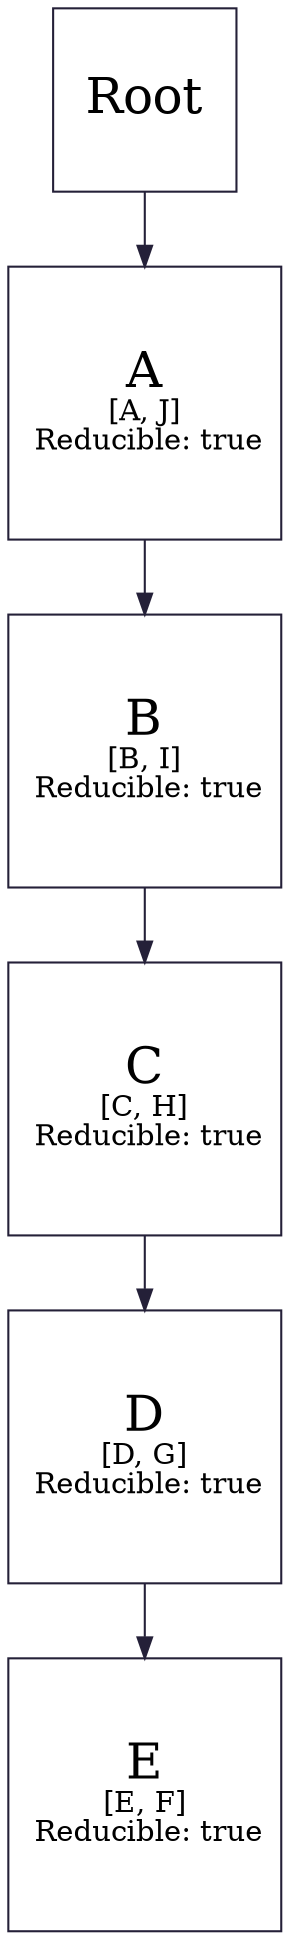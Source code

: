 digraph G {
    graph[color="#242038"]
    node[color="#242038", shape=square]
    edge[color="#242038"]
    Root [label=<<font point-size="24.0"> Root </font>>]
    A [label=<<font point-size="24.0"> A </font><br/> [A, J] <br/> Reducible: true>]
    B [label=<<font point-size="24.0"> B </font><br/> [B, I] <br/> Reducible: true>]
    C [label=<<font point-size="24.0"> C </font><br/> [C, H] <br/> Reducible: true>]
    D [label=<<font point-size="24.0"> D </font><br/> [D, G] <br/> Reducible: true>]
    E [label=<<font point-size="24.0"> E </font><br/> [E, F] <br/> Reducible: true>]
    Root->A
    A->B
    B->C
    C->D
    D->E
}
